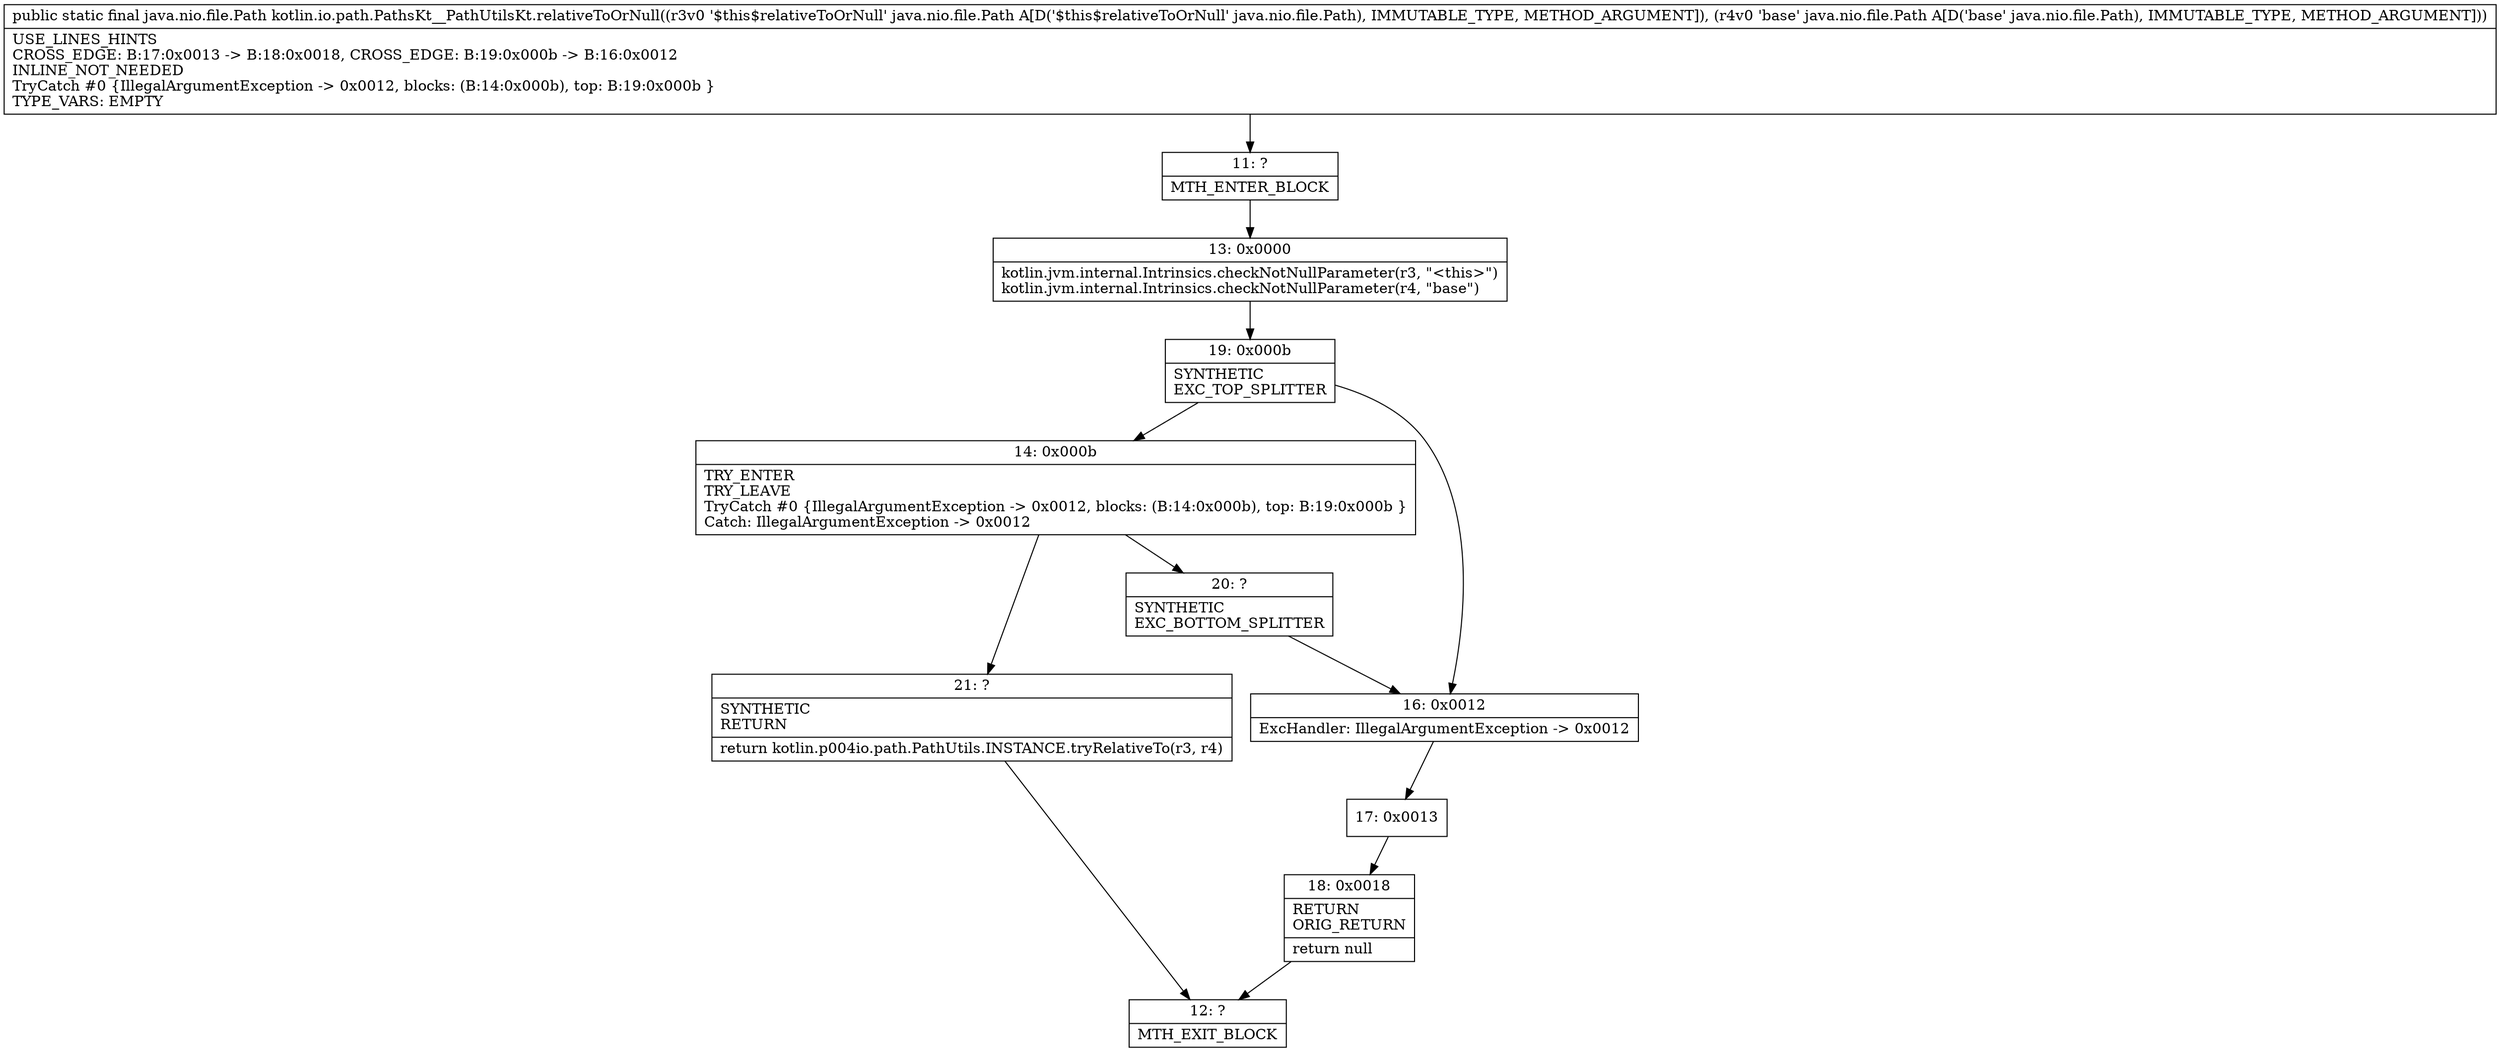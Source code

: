 digraph "CFG forkotlin.io.path.PathsKt__PathUtilsKt.relativeToOrNull(Ljava\/nio\/file\/Path;Ljava\/nio\/file\/Path;)Ljava\/nio\/file\/Path;" {
Node_11 [shape=record,label="{11\:\ ?|MTH_ENTER_BLOCK\l}"];
Node_13 [shape=record,label="{13\:\ 0x0000|kotlin.jvm.internal.Intrinsics.checkNotNullParameter(r3, \"\<this\>\")\lkotlin.jvm.internal.Intrinsics.checkNotNullParameter(r4, \"base\")\l}"];
Node_19 [shape=record,label="{19\:\ 0x000b|SYNTHETIC\lEXC_TOP_SPLITTER\l}"];
Node_14 [shape=record,label="{14\:\ 0x000b|TRY_ENTER\lTRY_LEAVE\lTryCatch #0 \{IllegalArgumentException \-\> 0x0012, blocks: (B:14:0x000b), top: B:19:0x000b \}\lCatch: IllegalArgumentException \-\> 0x0012\l}"];
Node_20 [shape=record,label="{20\:\ ?|SYNTHETIC\lEXC_BOTTOM_SPLITTER\l}"];
Node_21 [shape=record,label="{21\:\ ?|SYNTHETIC\lRETURN\l|return kotlin.p004io.path.PathUtils.INSTANCE.tryRelativeTo(r3, r4)\l}"];
Node_12 [shape=record,label="{12\:\ ?|MTH_EXIT_BLOCK\l}"];
Node_16 [shape=record,label="{16\:\ 0x0012|ExcHandler: IllegalArgumentException \-\> 0x0012\l}"];
Node_17 [shape=record,label="{17\:\ 0x0013}"];
Node_18 [shape=record,label="{18\:\ 0x0018|RETURN\lORIG_RETURN\l|return null\l}"];
MethodNode[shape=record,label="{public static final java.nio.file.Path kotlin.io.path.PathsKt__PathUtilsKt.relativeToOrNull((r3v0 '$this$relativeToOrNull' java.nio.file.Path A[D('$this$relativeToOrNull' java.nio.file.Path), IMMUTABLE_TYPE, METHOD_ARGUMENT]), (r4v0 'base' java.nio.file.Path A[D('base' java.nio.file.Path), IMMUTABLE_TYPE, METHOD_ARGUMENT]))  | USE_LINES_HINTS\lCROSS_EDGE: B:17:0x0013 \-\> B:18:0x0018, CROSS_EDGE: B:19:0x000b \-\> B:16:0x0012\lINLINE_NOT_NEEDED\lTryCatch #0 \{IllegalArgumentException \-\> 0x0012, blocks: (B:14:0x000b), top: B:19:0x000b \}\lTYPE_VARS: EMPTY\l}"];
MethodNode -> Node_11;Node_11 -> Node_13;
Node_13 -> Node_19;
Node_19 -> Node_14;
Node_19 -> Node_16;
Node_14 -> Node_20;
Node_14 -> Node_21;
Node_20 -> Node_16;
Node_21 -> Node_12;
Node_16 -> Node_17;
Node_17 -> Node_18;
Node_18 -> Node_12;
}

